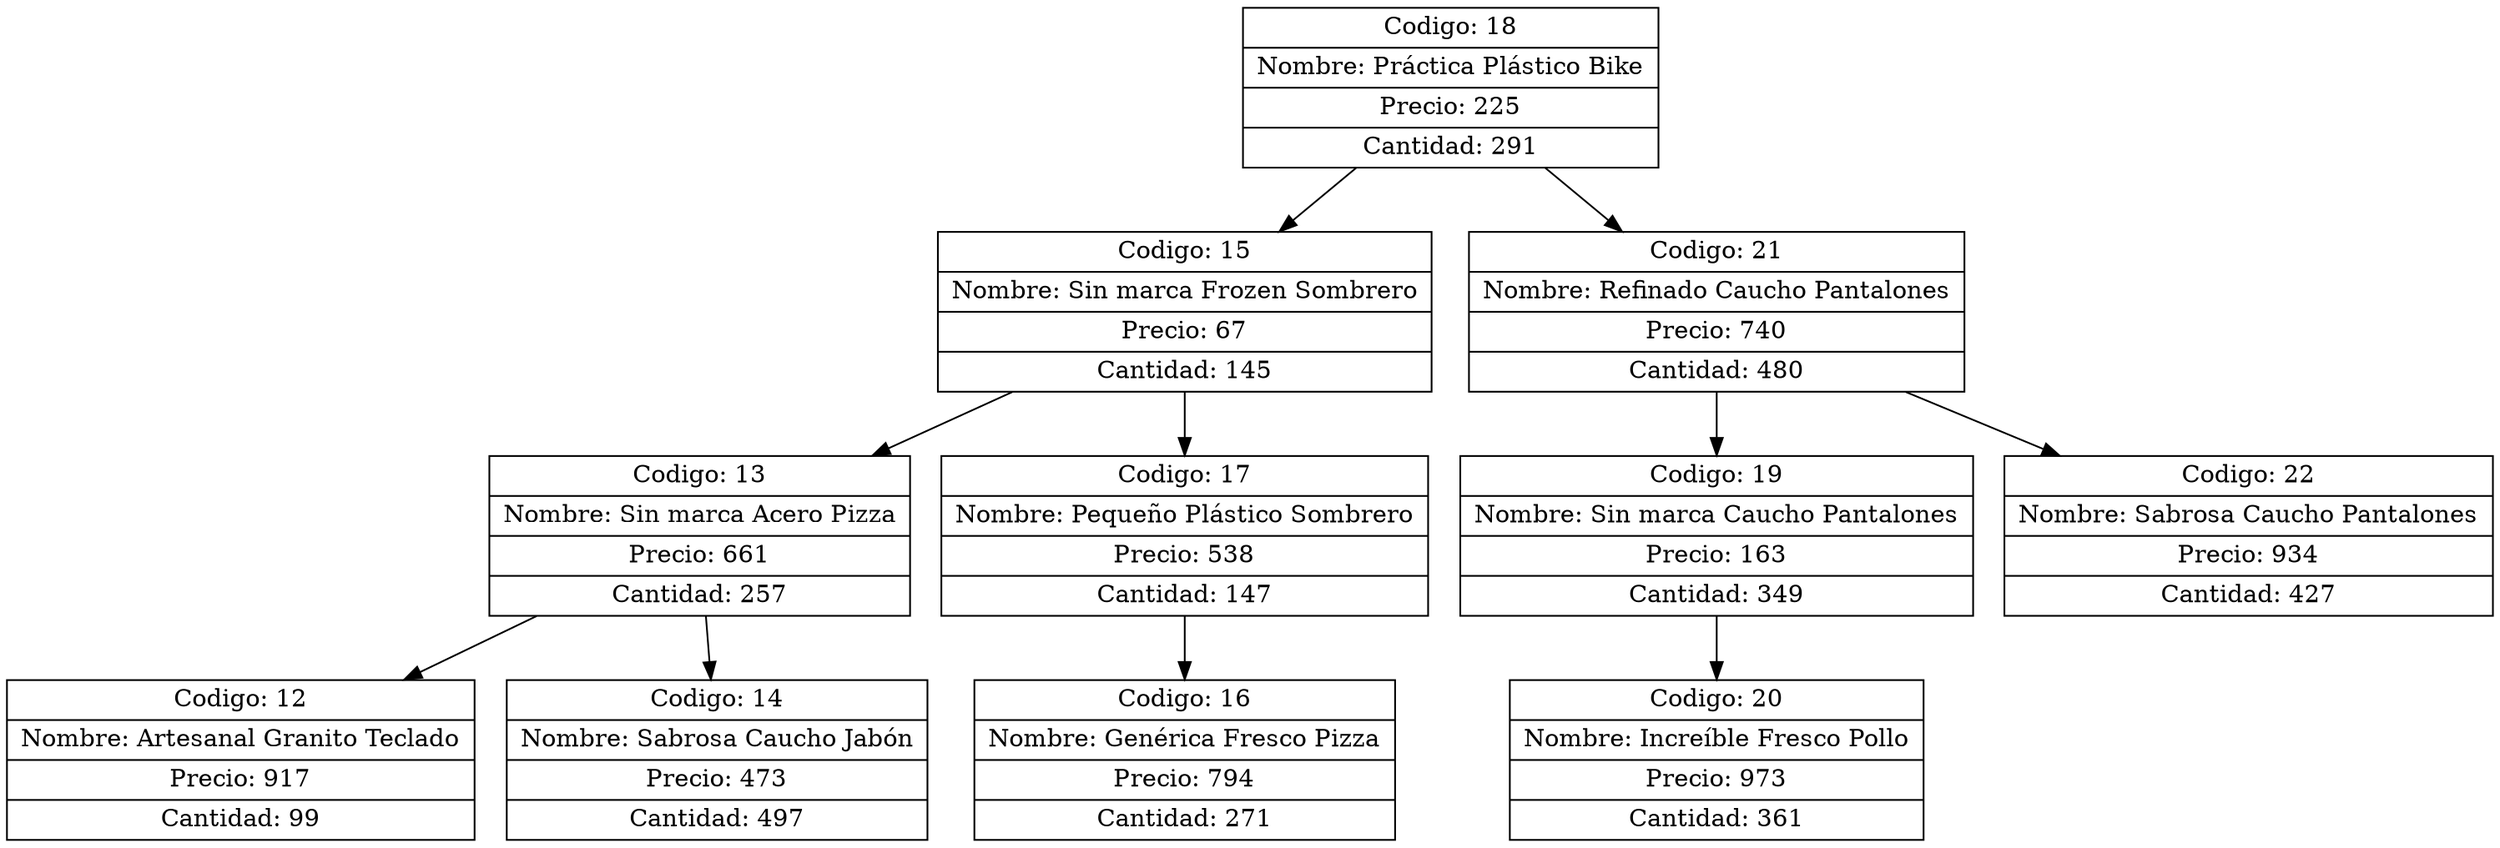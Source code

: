 digraph grafico{
rankdir=UD 
node[shape=box] 
concentrate=true 
nodo18[ shape=record, label ="{Codigo: 18|Nombre: Práctica Plástico Bike|Precio: 225|Cantidad: 291}"];
nodo15[ shape=record, label ="{Codigo: 15|Nombre: Sin marca Frozen Sombrero|Precio: 67|Cantidad: 145}"];
nodo13[ shape=record, label ="{Codigo: 13|Nombre: Sin marca Acero Pizza|Precio: 661|Cantidad: 257}"];
nodo12[ shape=record, label ="{Codigo: 12|Nombre: Artesanal Granito Teclado|Precio: 917|Cantidad: 99}"];
nodo13->nodo12
nodo14[ shape=record, label ="{Codigo: 14|Nombre: Sabrosa Caucho Jabón|Precio: 473|Cantidad: 497}"];
nodo13->nodo14
nodo15->nodo13
nodo17[ shape=record, label ="{Codigo: 17|Nombre: Pequeño Plástico Sombrero|Precio: 538|Cantidad: 147}"];
nodo16[ shape=record, label ="{Codigo: 16|Nombre: Genérica Fresco Pizza|Precio: 794|Cantidad: 271}"];
nodo17->nodo16
nodo15->nodo17
nodo18->nodo15
nodo21[ shape=record, label ="{Codigo: 21|Nombre: Refinado Caucho Pantalones|Precio: 740|Cantidad: 480}"];
nodo19[ shape=record, label ="{Codigo: 19|Nombre: Sin marca Caucho Pantalones|Precio: 163|Cantidad: 349}"];
nodo20[ shape=record, label ="{Codigo: 20|Nombre: Increíble Fresco Pollo|Precio: 973|Cantidad: 361}"];
nodo19->nodo20
nodo21->nodo19
nodo22[ shape=record, label ="{Codigo: 22|Nombre: Sabrosa Caucho Pantalones|Precio: 934|Cantidad: 427}"];
nodo21->nodo22
nodo18->nodo21
}